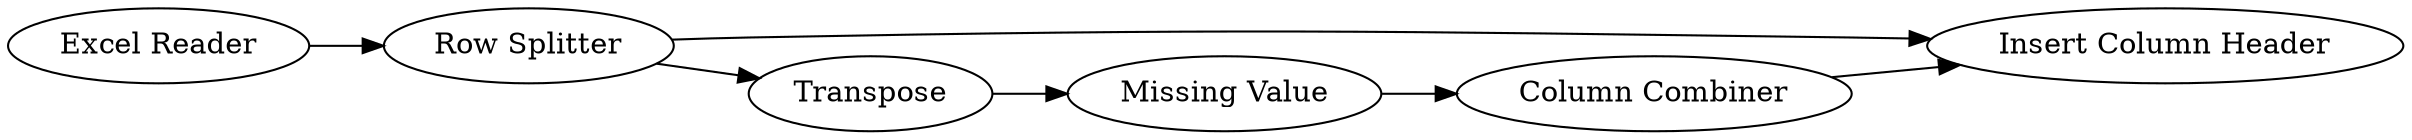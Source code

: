 digraph {
	"-6514765307379176286_2" [label="Row Splitter"]
	"-6514765307379176286_6" [label="Insert Column Header"]
	"-6514765307379176286_5" [label="Column Combiner"]
	"-6514765307379176286_1" [label="Excel Reader"]
	"-6514765307379176286_3" [label=Transpose]
	"-6514765307379176286_4" [label="Missing Value"]
	"-6514765307379176286_3" -> "-6514765307379176286_4"
	"-6514765307379176286_1" -> "-6514765307379176286_2"
	"-6514765307379176286_5" -> "-6514765307379176286_6"
	"-6514765307379176286_2" -> "-6514765307379176286_3"
	"-6514765307379176286_4" -> "-6514765307379176286_5"
	"-6514765307379176286_2" -> "-6514765307379176286_6"
	rankdir=LR
}
